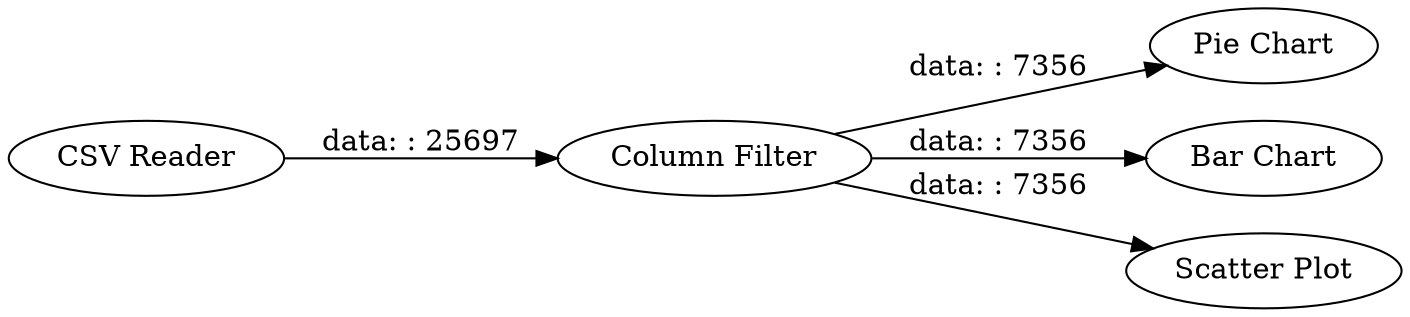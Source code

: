 digraph {
	"-7892158753918251446_1" [label="CSV Reader"]
	"-7892158753918251446_4" [label="Pie Chart"]
	"-7892158753918251446_5" [label="Bar Chart"]
	"-7892158753918251446_3" [label="Scatter Plot"]
	"-7892158753918251446_2" [label="Column Filter"]
	"-7892158753918251446_1" -> "-7892158753918251446_2" [label="data: : 25697"]
	"-7892158753918251446_2" -> "-7892158753918251446_3" [label="data: : 7356"]
	"-7892158753918251446_2" -> "-7892158753918251446_5" [label="data: : 7356"]
	"-7892158753918251446_2" -> "-7892158753918251446_4" [label="data: : 7356"]
	rankdir=LR
}
